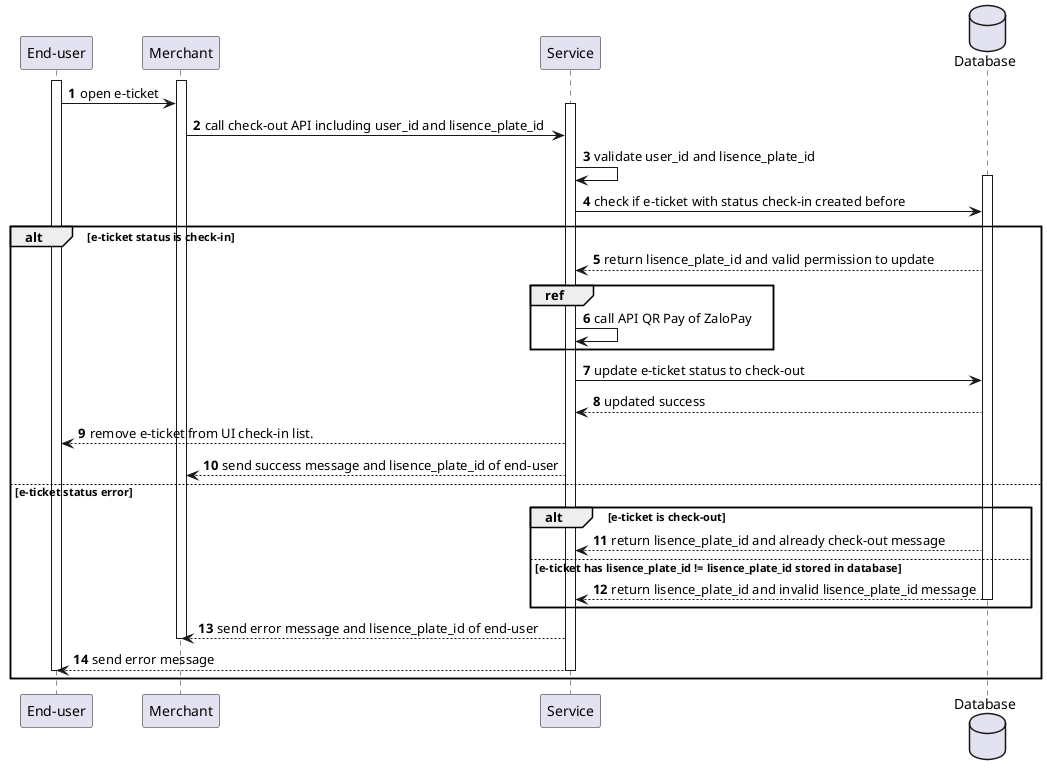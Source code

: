 @startuml

'!include https://raw.githubusercontent.com/bschwarz/puml-themes/master/themes/materia-outline/puml-theme-materia-outline.puml

participant "End-user" as enduser
participant "Merchant" as merchant
participant "Service" as service
database "Database" as DB

autonumber
activate enduser
activate merchant
enduser -> merchant: open e-ticket


activate service
merchant -> service: call check-out API including user_id and lisence_plate_id
service -> service: validate user_id and lisence_plate_id


activate DB
service -> DB: check if e-ticket with status check-in created before

alt e-ticket status is check-in
    DB --> service: return lisence_plate_id and valid permission to update
    group ref
      service -> service: call API QR Pay of ZaloPay
    end
    service -> DB: update e-ticket status to check-out
    DB --> service: updated success
    service --> enduser: remove e-ticket from UI check-in list.
    service --> merchant: send success message and lisence_plate_id of end-user
else e-ticket status error

  alt e-ticket is check-out
      DB --> service: return lisence_plate_id and already check-out message
  else e-ticket has lisence_plate_id != lisence_plate_id stored in database
      DB --> service: return lisence_plate_id and invalid lisence_plate_id message
      deactivate DB
  end
  service --> merchant: send error message and lisence_plate_id of end-user
  deactivate merchant
  service --> enduser: send error message
  deactivate enduser
  deactivate service
end



@enduml
